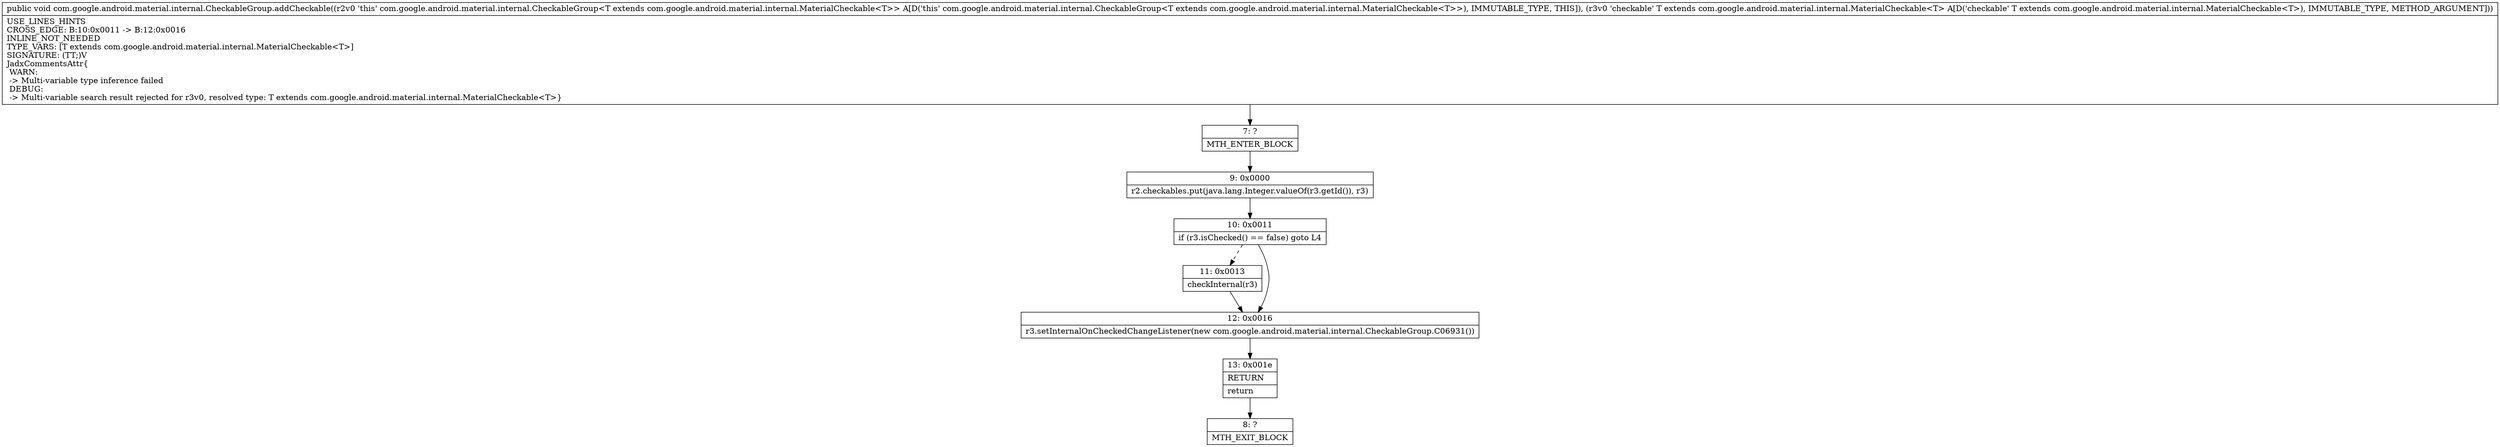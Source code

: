 digraph "CFG forcom.google.android.material.internal.CheckableGroup.addCheckable(Lcom\/google\/android\/material\/internal\/MaterialCheckable;)V" {
Node_7 [shape=record,label="{7\:\ ?|MTH_ENTER_BLOCK\l}"];
Node_9 [shape=record,label="{9\:\ 0x0000|r2.checkables.put(java.lang.Integer.valueOf(r3.getId()), r3)\l}"];
Node_10 [shape=record,label="{10\:\ 0x0011|if (r3.isChecked() == false) goto L4\l}"];
Node_11 [shape=record,label="{11\:\ 0x0013|checkInternal(r3)\l}"];
Node_12 [shape=record,label="{12\:\ 0x0016|r3.setInternalOnCheckedChangeListener(new com.google.android.material.internal.CheckableGroup.C06931())\l}"];
Node_13 [shape=record,label="{13\:\ 0x001e|RETURN\l|return\l}"];
Node_8 [shape=record,label="{8\:\ ?|MTH_EXIT_BLOCK\l}"];
MethodNode[shape=record,label="{public void com.google.android.material.internal.CheckableGroup.addCheckable((r2v0 'this' com.google.android.material.internal.CheckableGroup\<T extends com.google.android.material.internal.MaterialCheckable\<T\>\> A[D('this' com.google.android.material.internal.CheckableGroup\<T extends com.google.android.material.internal.MaterialCheckable\<T\>\>), IMMUTABLE_TYPE, THIS]), (r3v0 'checkable' T extends com.google.android.material.internal.MaterialCheckable\<T\> A[D('checkable' T extends com.google.android.material.internal.MaterialCheckable\<T\>), IMMUTABLE_TYPE, METHOD_ARGUMENT]))  | USE_LINES_HINTS\lCROSS_EDGE: B:10:0x0011 \-\> B:12:0x0016\lINLINE_NOT_NEEDED\lTYPE_VARS: [T extends com.google.android.material.internal.MaterialCheckable\<T\>]\lSIGNATURE: (TT;)V\lJadxCommentsAttr\{\l WARN: \l \-\> Multi\-variable type inference failed\l DEBUG: \l \-\> Multi\-variable search result rejected for r3v0, resolved type: T extends com.google.android.material.internal.MaterialCheckable\<T\>\}\l}"];
MethodNode -> Node_7;Node_7 -> Node_9;
Node_9 -> Node_10;
Node_10 -> Node_11[style=dashed];
Node_10 -> Node_12;
Node_11 -> Node_12;
Node_12 -> Node_13;
Node_13 -> Node_8;
}

